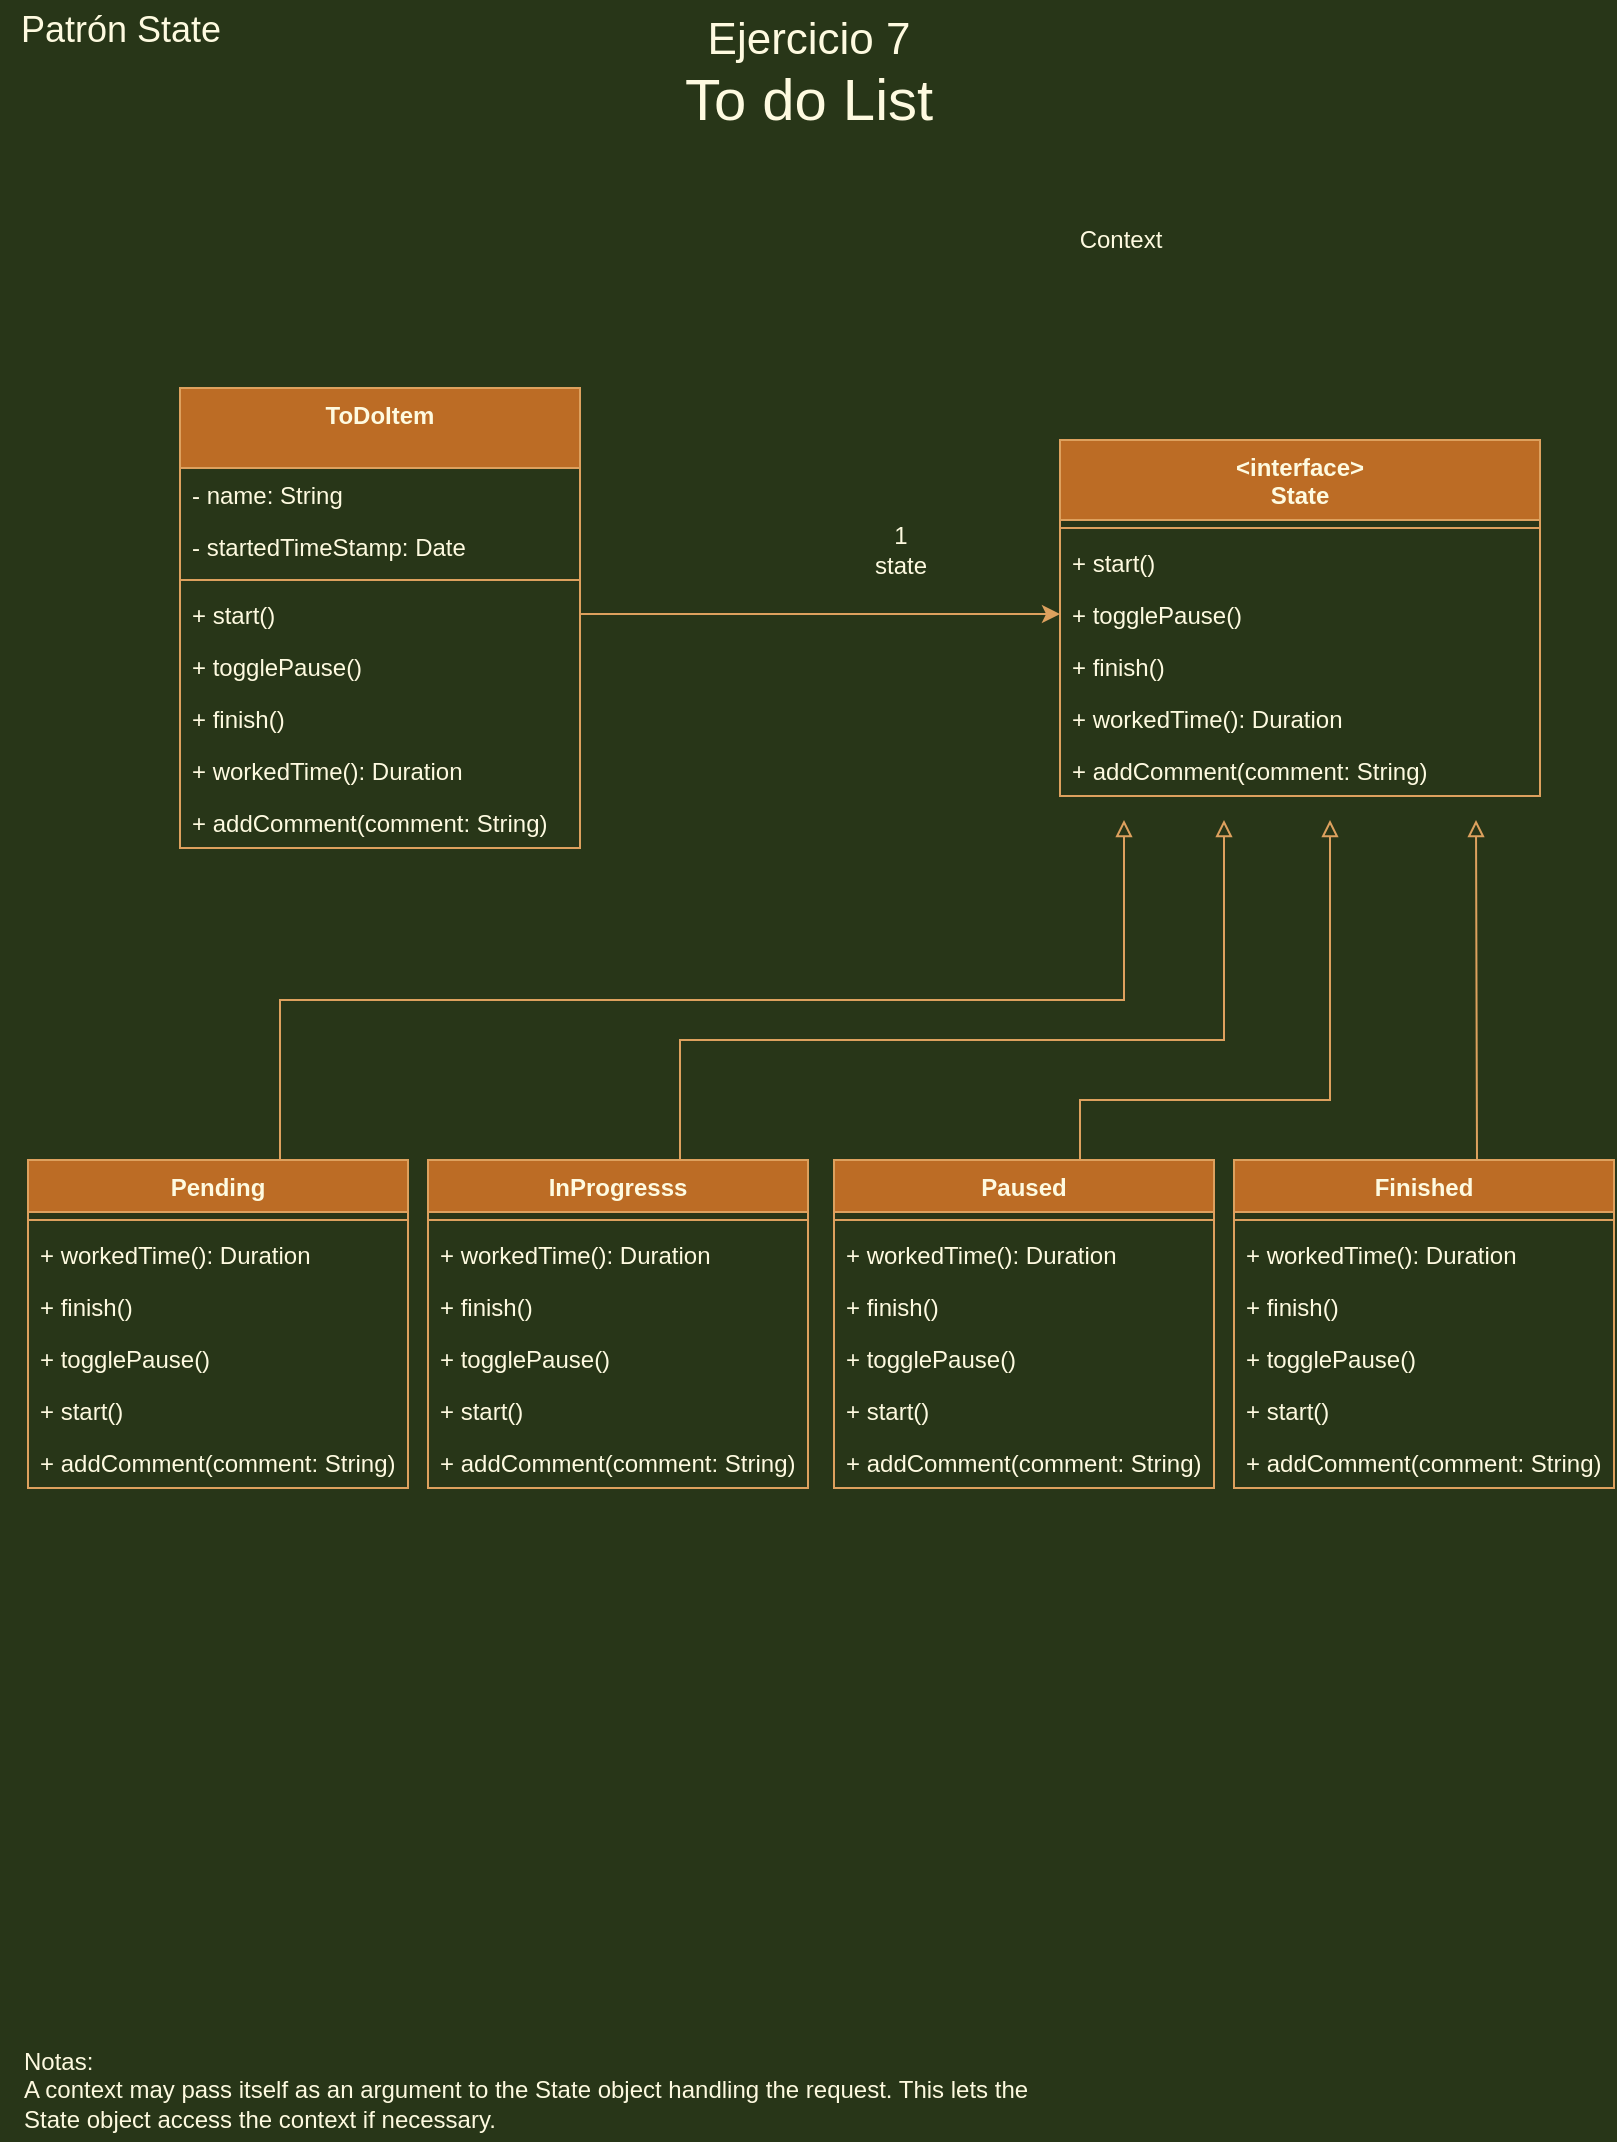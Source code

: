 <mxfile version="19.0.2" type="device"><diagram id="Z7V2UcwoK7SpvixSFgsn" name="Página-1"><mxGraphModel dx="878" dy="877" grid="1" gridSize="10" guides="1" tooltips="1" connect="1" arrows="1" fold="1" page="1" pageScale="1" pageWidth="827" pageHeight="1169" background="#283618" math="0" shadow="0"><root><mxCell id="0"/><mxCell id="1" parent="0"/><mxCell id="M0-lJbX-xkw9dxkHgiCW-2" value="ToDoItem" style="swimlane;fontStyle=1;align=center;verticalAlign=top;childLayout=stackLayout;horizontal=1;startSize=40;horizontalStack=0;resizeParent=1;resizeParentMax=0;resizeLast=0;collapsible=1;marginBottom=0;fillColor=#BC6C25;strokeColor=#DDA15E;fontColor=#FEFAE0;" vertex="1" parent="1"><mxGeometry x="100" y="214" width="200" height="230" as="geometry"/></mxCell><mxCell id="M0-lJbX-xkw9dxkHgiCW-3" value="- name: String" style="text;strokeColor=none;fillColor=none;align=left;verticalAlign=top;spacingLeft=4;spacingRight=4;overflow=hidden;rotatable=0;points=[[0,0.5],[1,0.5]];portConstraint=eastwest;fontColor=#FEFAE0;" vertex="1" parent="M0-lJbX-xkw9dxkHgiCW-2"><mxGeometry y="40" width="200" height="26" as="geometry"/></mxCell><mxCell id="M0-lJbX-xkw9dxkHgiCW-15" value="- startedTimeStamp: Date" style="text;strokeColor=none;fillColor=none;align=left;verticalAlign=top;spacingLeft=4;spacingRight=4;overflow=hidden;rotatable=0;points=[[0,0.5],[1,0.5]];portConstraint=eastwest;fontColor=#FEFAE0;" vertex="1" parent="M0-lJbX-xkw9dxkHgiCW-2"><mxGeometry y="66" width="200" height="26" as="geometry"/></mxCell><mxCell id="M0-lJbX-xkw9dxkHgiCW-4" value="" style="line;strokeWidth=1;fillColor=none;align=left;verticalAlign=middle;spacingTop=-1;spacingLeft=3;spacingRight=3;rotatable=0;labelPosition=right;points=[];portConstraint=eastwest;labelBackgroundColor=#283618;strokeColor=#DDA15E;fontColor=#FEFAE0;" vertex="1" parent="M0-lJbX-xkw9dxkHgiCW-2"><mxGeometry y="92" width="200" height="8" as="geometry"/></mxCell><mxCell id="M0-lJbX-xkw9dxkHgiCW-5" value="+ start()" style="text;strokeColor=none;fillColor=none;align=left;verticalAlign=top;spacingLeft=4;spacingRight=4;overflow=hidden;rotatable=0;points=[[0,0.5],[1,0.5]];portConstraint=eastwest;fontColor=#FEFAE0;" vertex="1" parent="M0-lJbX-xkw9dxkHgiCW-2"><mxGeometry y="100" width="200" height="26" as="geometry"/></mxCell><mxCell id="M0-lJbX-xkw9dxkHgiCW-11" value="+ togglePause()" style="text;strokeColor=none;fillColor=none;align=left;verticalAlign=top;spacingLeft=4;spacingRight=4;overflow=hidden;rotatable=0;points=[[0,0.5],[1,0.5]];portConstraint=eastwest;fontColor=#FEFAE0;" vertex="1" parent="M0-lJbX-xkw9dxkHgiCW-2"><mxGeometry y="126" width="200" height="26" as="geometry"/></mxCell><mxCell id="M0-lJbX-xkw9dxkHgiCW-12" value="+ finish()" style="text;strokeColor=none;fillColor=none;align=left;verticalAlign=top;spacingLeft=4;spacingRight=4;overflow=hidden;rotatable=0;points=[[0,0.5],[1,0.5]];portConstraint=eastwest;fontColor=#FEFAE0;" vertex="1" parent="M0-lJbX-xkw9dxkHgiCW-2"><mxGeometry y="152" width="200" height="26" as="geometry"/></mxCell><mxCell id="M0-lJbX-xkw9dxkHgiCW-13" value="+ workedTime(): Duration" style="text;strokeColor=none;fillColor=none;align=left;verticalAlign=top;spacingLeft=4;spacingRight=4;overflow=hidden;rotatable=0;points=[[0,0.5],[1,0.5]];portConstraint=eastwest;fontColor=#FEFAE0;" vertex="1" parent="M0-lJbX-xkw9dxkHgiCW-2"><mxGeometry y="178" width="200" height="26" as="geometry"/></mxCell><mxCell id="M0-lJbX-xkw9dxkHgiCW-14" value="+ addComment(comment: String)" style="text;strokeColor=none;fillColor=none;align=left;verticalAlign=top;spacingLeft=4;spacingRight=4;overflow=hidden;rotatable=0;points=[[0,0.5],[1,0.5]];portConstraint=eastwest;fontColor=#FEFAE0;" vertex="1" parent="M0-lJbX-xkw9dxkHgiCW-2"><mxGeometry y="204" width="200" height="26" as="geometry"/></mxCell><mxCell id="M0-lJbX-xkw9dxkHgiCW-6" value="Ejercicio 7" style="text;html=1;align=center;verticalAlign=middle;resizable=0;points=[];autosize=1;strokeColor=none;fillColor=none;fontSize=22;fontColor=#FEFAE0;" vertex="1" parent="1"><mxGeometry x="354" y="25" width="120" height="30" as="geometry"/></mxCell><mxCell id="M0-lJbX-xkw9dxkHgiCW-7" value="To do List" style="text;html=1;align=center;verticalAlign=middle;resizable=0;points=[];autosize=1;strokeColor=none;fillColor=none;fontSize=29;fontColor=#FEFAE0;" vertex="1" parent="1"><mxGeometry x="344" y="50" width="140" height="40" as="geometry"/></mxCell><mxCell id="M0-lJbX-xkw9dxkHgiCW-8" value="Patrón State" style="text;html=1;align=center;verticalAlign=middle;resizable=0;points=[];autosize=1;strokeColor=none;fillColor=none;fontSize=18;fontColor=#FEFAE0;" vertex="1" parent="1"><mxGeometry x="10" y="20" width="120" height="30" as="geometry"/></mxCell><mxCell id="M0-lJbX-xkw9dxkHgiCW-9" value="Notas:&lt;br&gt;&lt;div&gt;A context may pass itself as an argument to the State object handling the request. This lets the&lt;/div&gt;&lt;div&gt;State object access the context if necessary.&lt;/div&gt;" style="text;html=1;align=left;verticalAlign=middle;resizable=0;points=[];autosize=1;strokeColor=none;fillColor=none;fontColor=#FEFAE0;" vertex="1" parent="1"><mxGeometry x="20" y="1040" width="520" height="50" as="geometry"/></mxCell><mxCell id="M0-lJbX-xkw9dxkHgiCW-10" value="Context" style="text;html=1;align=center;verticalAlign=middle;resizable=0;points=[];autosize=1;strokeColor=none;fillColor=none;fontColor=#FEFAE0;" vertex="1" parent="1"><mxGeometry x="540" y="130" width="60" height="20" as="geometry"/></mxCell><mxCell id="M0-lJbX-xkw9dxkHgiCW-17" value="&lt;interface&gt;&#10;State" style="swimlane;fontStyle=1;align=center;verticalAlign=top;childLayout=stackLayout;horizontal=1;startSize=40;horizontalStack=0;resizeParent=1;resizeParentMax=0;resizeLast=0;collapsible=1;marginBottom=0;fillColor=#BC6C25;strokeColor=#DDA15E;fontColor=#FEFAE0;" vertex="1" parent="1"><mxGeometry x="540" y="240" width="240" height="178" as="geometry"/></mxCell><mxCell id="M0-lJbX-xkw9dxkHgiCW-19" value="" style="line;strokeWidth=1;fillColor=none;align=left;verticalAlign=middle;spacingTop=-1;spacingLeft=3;spacingRight=3;rotatable=0;labelPosition=right;points=[];portConstraint=eastwest;labelBackgroundColor=#283618;strokeColor=#DDA15E;fontColor=#FEFAE0;" vertex="1" parent="M0-lJbX-xkw9dxkHgiCW-17"><mxGeometry y="40" width="240" height="8" as="geometry"/></mxCell><mxCell id="M0-lJbX-xkw9dxkHgiCW-21" value="+ start()" style="text;strokeColor=none;fillColor=none;align=left;verticalAlign=top;spacingLeft=4;spacingRight=4;overflow=hidden;rotatable=0;points=[[0,0.5],[1,0.5]];portConstraint=eastwest;fontColor=#FEFAE0;" vertex="1" parent="M0-lJbX-xkw9dxkHgiCW-17"><mxGeometry y="48" width="240" height="26" as="geometry"/></mxCell><mxCell id="M0-lJbX-xkw9dxkHgiCW-22" value="+ togglePause()" style="text;strokeColor=none;fillColor=none;align=left;verticalAlign=top;spacingLeft=4;spacingRight=4;overflow=hidden;rotatable=0;points=[[0,0.5],[1,0.5]];portConstraint=eastwest;fontColor=#FEFAE0;" vertex="1" parent="M0-lJbX-xkw9dxkHgiCW-17"><mxGeometry y="74" width="240" height="26" as="geometry"/></mxCell><mxCell id="M0-lJbX-xkw9dxkHgiCW-23" value="+ finish()" style="text;strokeColor=none;fillColor=none;align=left;verticalAlign=top;spacingLeft=4;spacingRight=4;overflow=hidden;rotatable=0;points=[[0,0.5],[1,0.5]];portConstraint=eastwest;fontColor=#FEFAE0;" vertex="1" parent="M0-lJbX-xkw9dxkHgiCW-17"><mxGeometry y="100" width="240" height="26" as="geometry"/></mxCell><mxCell id="M0-lJbX-xkw9dxkHgiCW-24" value="+ workedTime(): Duration" style="text;strokeColor=none;fillColor=none;align=left;verticalAlign=top;spacingLeft=4;spacingRight=4;overflow=hidden;rotatable=0;points=[[0,0.5],[1,0.5]];portConstraint=eastwest;fontColor=#FEFAE0;" vertex="1" parent="M0-lJbX-xkw9dxkHgiCW-17"><mxGeometry y="126" width="240" height="26" as="geometry"/></mxCell><mxCell id="M0-lJbX-xkw9dxkHgiCW-25" value="+ addComment(comment: String)" style="text;strokeColor=none;fillColor=none;align=left;verticalAlign=top;spacingLeft=4;spacingRight=4;overflow=hidden;rotatable=0;points=[[0,0.5],[1,0.5]];portConstraint=eastwest;fontColor=#FEFAE0;" vertex="1" parent="M0-lJbX-xkw9dxkHgiCW-17"><mxGeometry y="152" width="240" height="26" as="geometry"/></mxCell><mxCell id="M0-lJbX-xkw9dxkHgiCW-26" style="edgeStyle=orthogonalEdgeStyle;rounded=0;orthogonalLoop=1;jettySize=auto;html=1;entryX=0;entryY=0.5;entryDx=0;entryDy=0;labelBackgroundColor=#283618;strokeColor=#DDA15E;fontColor=#FEFAE0;" edge="1" parent="1" source="M0-lJbX-xkw9dxkHgiCW-5" target="M0-lJbX-xkw9dxkHgiCW-22"><mxGeometry relative="1" as="geometry"/></mxCell><mxCell id="M0-lJbX-xkw9dxkHgiCW-27" value="1&lt;br&gt;state" style="text;html=1;align=center;verticalAlign=middle;resizable=0;points=[];autosize=1;strokeColor=none;fillColor=none;fontColor=#FEFAE0;" vertex="1" parent="1"><mxGeometry x="440" y="280" width="40" height="30" as="geometry"/></mxCell><mxCell id="M0-lJbX-xkw9dxkHgiCW-62" style="edgeStyle=orthogonalEdgeStyle;rounded=0;orthogonalLoop=1;jettySize=auto;html=1;endArrow=block;endFill=0;labelBackgroundColor=#283618;strokeColor=#DDA15E;fontColor=#FEFAE0;" edge="1" parent="1"><mxGeometry relative="1" as="geometry"><mxPoint x="572" y="430" as="targetPoint"/><mxPoint x="157" y="600" as="sourcePoint"/><Array as="points"><mxPoint x="150" y="600"/><mxPoint x="150" y="520"/><mxPoint x="572" y="520"/></Array></mxGeometry></mxCell><mxCell id="M0-lJbX-xkw9dxkHgiCW-28" value="Pending" style="swimlane;fontStyle=1;align=center;verticalAlign=top;childLayout=stackLayout;horizontal=1;startSize=26;horizontalStack=0;resizeParent=1;resizeParentMax=0;resizeLast=0;collapsible=1;marginBottom=0;fillColor=#BC6C25;strokeColor=#DDA15E;fontColor=#FEFAE0;" vertex="1" parent="1"><mxGeometry x="24" y="600" width="190" height="164" as="geometry"/></mxCell><mxCell id="M0-lJbX-xkw9dxkHgiCW-30" value="" style="line;strokeWidth=1;fillColor=none;align=left;verticalAlign=middle;spacingTop=-1;spacingLeft=3;spacingRight=3;rotatable=0;labelPosition=right;points=[];portConstraint=eastwest;labelBackgroundColor=#283618;strokeColor=#DDA15E;fontColor=#FEFAE0;" vertex="1" parent="M0-lJbX-xkw9dxkHgiCW-28"><mxGeometry y="26" width="190" height="8" as="geometry"/></mxCell><mxCell id="M0-lJbX-xkw9dxkHgiCW-35" value="+ workedTime(): Duration" style="text;strokeColor=none;fillColor=none;align=left;verticalAlign=top;spacingLeft=4;spacingRight=4;overflow=hidden;rotatable=0;points=[[0,0.5],[1,0.5]];portConstraint=eastwest;fontColor=#FEFAE0;" vertex="1" parent="M0-lJbX-xkw9dxkHgiCW-28"><mxGeometry y="34" width="190" height="26" as="geometry"/></mxCell><mxCell id="M0-lJbX-xkw9dxkHgiCW-34" value="+ finish()" style="text;strokeColor=none;fillColor=none;align=left;verticalAlign=top;spacingLeft=4;spacingRight=4;overflow=hidden;rotatable=0;points=[[0,0.5],[1,0.5]];portConstraint=eastwest;fontColor=#FEFAE0;" vertex="1" parent="M0-lJbX-xkw9dxkHgiCW-28"><mxGeometry y="60" width="190" height="26" as="geometry"/></mxCell><mxCell id="M0-lJbX-xkw9dxkHgiCW-33" value="+ togglePause()" style="text;strokeColor=none;fillColor=none;align=left;verticalAlign=top;spacingLeft=4;spacingRight=4;overflow=hidden;rotatable=0;points=[[0,0.5],[1,0.5]];portConstraint=eastwest;fontColor=#FEFAE0;" vertex="1" parent="M0-lJbX-xkw9dxkHgiCW-28"><mxGeometry y="86" width="190" height="26" as="geometry"/></mxCell><mxCell id="M0-lJbX-xkw9dxkHgiCW-32" value="+ start()" style="text;strokeColor=none;fillColor=none;align=left;verticalAlign=top;spacingLeft=4;spacingRight=4;overflow=hidden;rotatable=0;points=[[0,0.5],[1,0.5]];portConstraint=eastwest;fontColor=#FEFAE0;" vertex="1" parent="M0-lJbX-xkw9dxkHgiCW-28"><mxGeometry y="112" width="190" height="26" as="geometry"/></mxCell><mxCell id="M0-lJbX-xkw9dxkHgiCW-36" value="+ addComment(comment: String)" style="text;strokeColor=none;fillColor=none;align=left;verticalAlign=top;spacingLeft=4;spacingRight=4;overflow=hidden;rotatable=0;points=[[0,0.5],[1,0.5]];portConstraint=eastwest;fontColor=#FEFAE0;" vertex="1" parent="M0-lJbX-xkw9dxkHgiCW-28"><mxGeometry y="138" width="190" height="26" as="geometry"/></mxCell><mxCell id="M0-lJbX-xkw9dxkHgiCW-61" style="edgeStyle=orthogonalEdgeStyle;rounded=0;orthogonalLoop=1;jettySize=auto;html=1;endArrow=block;endFill=0;labelBackgroundColor=#283618;strokeColor=#DDA15E;fontColor=#FEFAE0;" edge="1" parent="1"><mxGeometry relative="1" as="geometry"><mxPoint x="622" y="430" as="targetPoint"/><mxPoint x="377" y="600" as="sourcePoint"/><Array as="points"><mxPoint x="350" y="600"/><mxPoint x="350" y="540"/><mxPoint x="622" y="540"/></Array></mxGeometry></mxCell><mxCell id="M0-lJbX-xkw9dxkHgiCW-38" value="InProgresss" style="swimlane;fontStyle=1;align=center;verticalAlign=top;childLayout=stackLayout;horizontal=1;startSize=26;horizontalStack=0;resizeParent=1;resizeParentMax=0;resizeLast=0;collapsible=1;marginBottom=0;fillColor=#BC6C25;strokeColor=#DDA15E;fontColor=#FEFAE0;" vertex="1" parent="1"><mxGeometry x="224" y="600" width="190" height="164" as="geometry"/></mxCell><mxCell id="M0-lJbX-xkw9dxkHgiCW-39" value="" style="line;strokeWidth=1;fillColor=none;align=left;verticalAlign=middle;spacingTop=-1;spacingLeft=3;spacingRight=3;rotatable=0;labelPosition=right;points=[];portConstraint=eastwest;labelBackgroundColor=#283618;strokeColor=#DDA15E;fontColor=#FEFAE0;" vertex="1" parent="M0-lJbX-xkw9dxkHgiCW-38"><mxGeometry y="26" width="190" height="8" as="geometry"/></mxCell><mxCell id="M0-lJbX-xkw9dxkHgiCW-41" value="+ workedTime(): Duration" style="text;strokeColor=none;fillColor=none;align=left;verticalAlign=top;spacingLeft=4;spacingRight=4;overflow=hidden;rotatable=0;points=[[0,0.5],[1,0.5]];portConstraint=eastwest;fontColor=#FEFAE0;" vertex="1" parent="M0-lJbX-xkw9dxkHgiCW-38"><mxGeometry y="34" width="190" height="26" as="geometry"/></mxCell><mxCell id="M0-lJbX-xkw9dxkHgiCW-42" value="+ finish()" style="text;strokeColor=none;fillColor=none;align=left;verticalAlign=top;spacingLeft=4;spacingRight=4;overflow=hidden;rotatable=0;points=[[0,0.5],[1,0.5]];portConstraint=eastwest;fontColor=#FEFAE0;" vertex="1" parent="M0-lJbX-xkw9dxkHgiCW-38"><mxGeometry y="60" width="190" height="26" as="geometry"/></mxCell><mxCell id="M0-lJbX-xkw9dxkHgiCW-43" value="+ togglePause()" style="text;strokeColor=none;fillColor=none;align=left;verticalAlign=top;spacingLeft=4;spacingRight=4;overflow=hidden;rotatable=0;points=[[0,0.5],[1,0.5]];portConstraint=eastwest;fontColor=#FEFAE0;" vertex="1" parent="M0-lJbX-xkw9dxkHgiCW-38"><mxGeometry y="86" width="190" height="26" as="geometry"/></mxCell><mxCell id="M0-lJbX-xkw9dxkHgiCW-44" value="+ start()" style="text;strokeColor=none;fillColor=none;align=left;verticalAlign=top;spacingLeft=4;spacingRight=4;overflow=hidden;rotatable=0;points=[[0,0.5],[1,0.5]];portConstraint=eastwest;fontColor=#FEFAE0;" vertex="1" parent="M0-lJbX-xkw9dxkHgiCW-38"><mxGeometry y="112" width="190" height="26" as="geometry"/></mxCell><mxCell id="M0-lJbX-xkw9dxkHgiCW-40" value="+ addComment(comment: String)" style="text;strokeColor=none;fillColor=none;align=left;verticalAlign=top;spacingLeft=4;spacingRight=4;overflow=hidden;rotatable=0;points=[[0,0.5],[1,0.5]];portConstraint=eastwest;fontColor=#FEFAE0;" vertex="1" parent="M0-lJbX-xkw9dxkHgiCW-38"><mxGeometry y="138" width="190" height="26" as="geometry"/></mxCell><mxCell id="M0-lJbX-xkw9dxkHgiCW-60" style="edgeStyle=orthogonalEdgeStyle;rounded=0;orthogonalLoop=1;jettySize=auto;html=1;endArrow=block;endFill=0;labelBackgroundColor=#283618;strokeColor=#DDA15E;fontColor=#FEFAE0;" edge="1" parent="1"><mxGeometry relative="1" as="geometry"><mxPoint x="675" y="430" as="targetPoint"/><mxPoint x="583.053" y="600" as="sourcePoint"/><Array as="points"><mxPoint x="550" y="600"/><mxPoint x="550" y="570"/><mxPoint x="675" y="570"/></Array></mxGeometry></mxCell><mxCell id="M0-lJbX-xkw9dxkHgiCW-45" value="Paused" style="swimlane;fontStyle=1;align=center;verticalAlign=top;childLayout=stackLayout;horizontal=1;startSize=26;horizontalStack=0;resizeParent=1;resizeParentMax=0;resizeLast=0;collapsible=1;marginBottom=0;fillColor=#BC6C25;strokeColor=#DDA15E;fontColor=#FEFAE0;" vertex="1" parent="1"><mxGeometry x="427" y="600" width="190" height="164" as="geometry"/></mxCell><mxCell id="M0-lJbX-xkw9dxkHgiCW-46" value="" style="line;strokeWidth=1;fillColor=none;align=left;verticalAlign=middle;spacingTop=-1;spacingLeft=3;spacingRight=3;rotatable=0;labelPosition=right;points=[];portConstraint=eastwest;labelBackgroundColor=#283618;strokeColor=#DDA15E;fontColor=#FEFAE0;" vertex="1" parent="M0-lJbX-xkw9dxkHgiCW-45"><mxGeometry y="26" width="190" height="8" as="geometry"/></mxCell><mxCell id="M0-lJbX-xkw9dxkHgiCW-47" value="+ workedTime(): Duration" style="text;strokeColor=none;fillColor=none;align=left;verticalAlign=top;spacingLeft=4;spacingRight=4;overflow=hidden;rotatable=0;points=[[0,0.5],[1,0.5]];portConstraint=eastwest;fontColor=#FEFAE0;" vertex="1" parent="M0-lJbX-xkw9dxkHgiCW-45"><mxGeometry y="34" width="190" height="26" as="geometry"/></mxCell><mxCell id="M0-lJbX-xkw9dxkHgiCW-48" value="+ finish()" style="text;strokeColor=none;fillColor=none;align=left;verticalAlign=top;spacingLeft=4;spacingRight=4;overflow=hidden;rotatable=0;points=[[0,0.5],[1,0.5]];portConstraint=eastwest;fontColor=#FEFAE0;" vertex="1" parent="M0-lJbX-xkw9dxkHgiCW-45"><mxGeometry y="60" width="190" height="26" as="geometry"/></mxCell><mxCell id="M0-lJbX-xkw9dxkHgiCW-49" value="+ togglePause()" style="text;strokeColor=none;fillColor=none;align=left;verticalAlign=top;spacingLeft=4;spacingRight=4;overflow=hidden;rotatable=0;points=[[0,0.5],[1,0.5]];portConstraint=eastwest;fontColor=#FEFAE0;" vertex="1" parent="M0-lJbX-xkw9dxkHgiCW-45"><mxGeometry y="86" width="190" height="26" as="geometry"/></mxCell><mxCell id="M0-lJbX-xkw9dxkHgiCW-50" value="+ start()" style="text;strokeColor=none;fillColor=none;align=left;verticalAlign=top;spacingLeft=4;spacingRight=4;overflow=hidden;rotatable=0;points=[[0,0.5],[1,0.5]];portConstraint=eastwest;fontColor=#FEFAE0;" vertex="1" parent="M0-lJbX-xkw9dxkHgiCW-45"><mxGeometry y="112" width="190" height="26" as="geometry"/></mxCell><mxCell id="M0-lJbX-xkw9dxkHgiCW-51" value="+ addComment(comment: String)" style="text;strokeColor=none;fillColor=none;align=left;verticalAlign=top;spacingLeft=4;spacingRight=4;overflow=hidden;rotatable=0;points=[[0,0.5],[1,0.5]];portConstraint=eastwest;fontColor=#FEFAE0;" vertex="1" parent="M0-lJbX-xkw9dxkHgiCW-45"><mxGeometry y="138" width="190" height="26" as="geometry"/></mxCell><mxCell id="M0-lJbX-xkw9dxkHgiCW-59" style="edgeStyle=orthogonalEdgeStyle;rounded=0;orthogonalLoop=1;jettySize=auto;html=1;endArrow=block;endFill=0;labelBackgroundColor=#283618;strokeColor=#DDA15E;fontColor=#FEFAE0;" edge="1" parent="1"><mxGeometry relative="1" as="geometry"><mxPoint x="748" y="430" as="targetPoint"/><mxPoint x="806.053" y="600" as="sourcePoint"/></mxGeometry></mxCell><mxCell id="M0-lJbX-xkw9dxkHgiCW-52" value="Finished" style="swimlane;fontStyle=1;align=center;verticalAlign=top;childLayout=stackLayout;horizontal=1;startSize=26;horizontalStack=0;resizeParent=1;resizeParentMax=0;resizeLast=0;collapsible=1;marginBottom=0;fillColor=#BC6C25;strokeColor=#DDA15E;fontColor=#FEFAE0;" vertex="1" parent="1"><mxGeometry x="627" y="600" width="190" height="164" as="geometry"/></mxCell><mxCell id="M0-lJbX-xkw9dxkHgiCW-53" value="" style="line;strokeWidth=1;fillColor=none;align=left;verticalAlign=middle;spacingTop=-1;spacingLeft=3;spacingRight=3;rotatable=0;labelPosition=right;points=[];portConstraint=eastwest;labelBackgroundColor=#283618;strokeColor=#DDA15E;fontColor=#FEFAE0;" vertex="1" parent="M0-lJbX-xkw9dxkHgiCW-52"><mxGeometry y="26" width="190" height="8" as="geometry"/></mxCell><mxCell id="M0-lJbX-xkw9dxkHgiCW-54" value="+ workedTime(): Duration" style="text;strokeColor=none;fillColor=none;align=left;verticalAlign=top;spacingLeft=4;spacingRight=4;overflow=hidden;rotatable=0;points=[[0,0.5],[1,0.5]];portConstraint=eastwest;fontColor=#FEFAE0;" vertex="1" parent="M0-lJbX-xkw9dxkHgiCW-52"><mxGeometry y="34" width="190" height="26" as="geometry"/></mxCell><mxCell id="M0-lJbX-xkw9dxkHgiCW-55" value="+ finish()" style="text;strokeColor=none;fillColor=none;align=left;verticalAlign=top;spacingLeft=4;spacingRight=4;overflow=hidden;rotatable=0;points=[[0,0.5],[1,0.5]];portConstraint=eastwest;fontColor=#FEFAE0;" vertex="1" parent="M0-lJbX-xkw9dxkHgiCW-52"><mxGeometry y="60" width="190" height="26" as="geometry"/></mxCell><mxCell id="M0-lJbX-xkw9dxkHgiCW-56" value="+ togglePause()" style="text;strokeColor=none;fillColor=none;align=left;verticalAlign=top;spacingLeft=4;spacingRight=4;overflow=hidden;rotatable=0;points=[[0,0.5],[1,0.5]];portConstraint=eastwest;fontColor=#FEFAE0;" vertex="1" parent="M0-lJbX-xkw9dxkHgiCW-52"><mxGeometry y="86" width="190" height="26" as="geometry"/></mxCell><mxCell id="M0-lJbX-xkw9dxkHgiCW-57" value="+ start()" style="text;strokeColor=none;fillColor=none;align=left;verticalAlign=top;spacingLeft=4;spacingRight=4;overflow=hidden;rotatable=0;points=[[0,0.5],[1,0.5]];portConstraint=eastwest;fontColor=#FEFAE0;" vertex="1" parent="M0-lJbX-xkw9dxkHgiCW-52"><mxGeometry y="112" width="190" height="26" as="geometry"/></mxCell><mxCell id="M0-lJbX-xkw9dxkHgiCW-58" value="+ addComment(comment: String)" style="text;strokeColor=none;fillColor=none;align=left;verticalAlign=top;spacingLeft=4;spacingRight=4;overflow=hidden;rotatable=0;points=[[0,0.5],[1,0.5]];portConstraint=eastwest;fontColor=#FEFAE0;" vertex="1" parent="M0-lJbX-xkw9dxkHgiCW-52"><mxGeometry y="138" width="190" height="26" as="geometry"/></mxCell></root></mxGraphModel></diagram></mxfile>